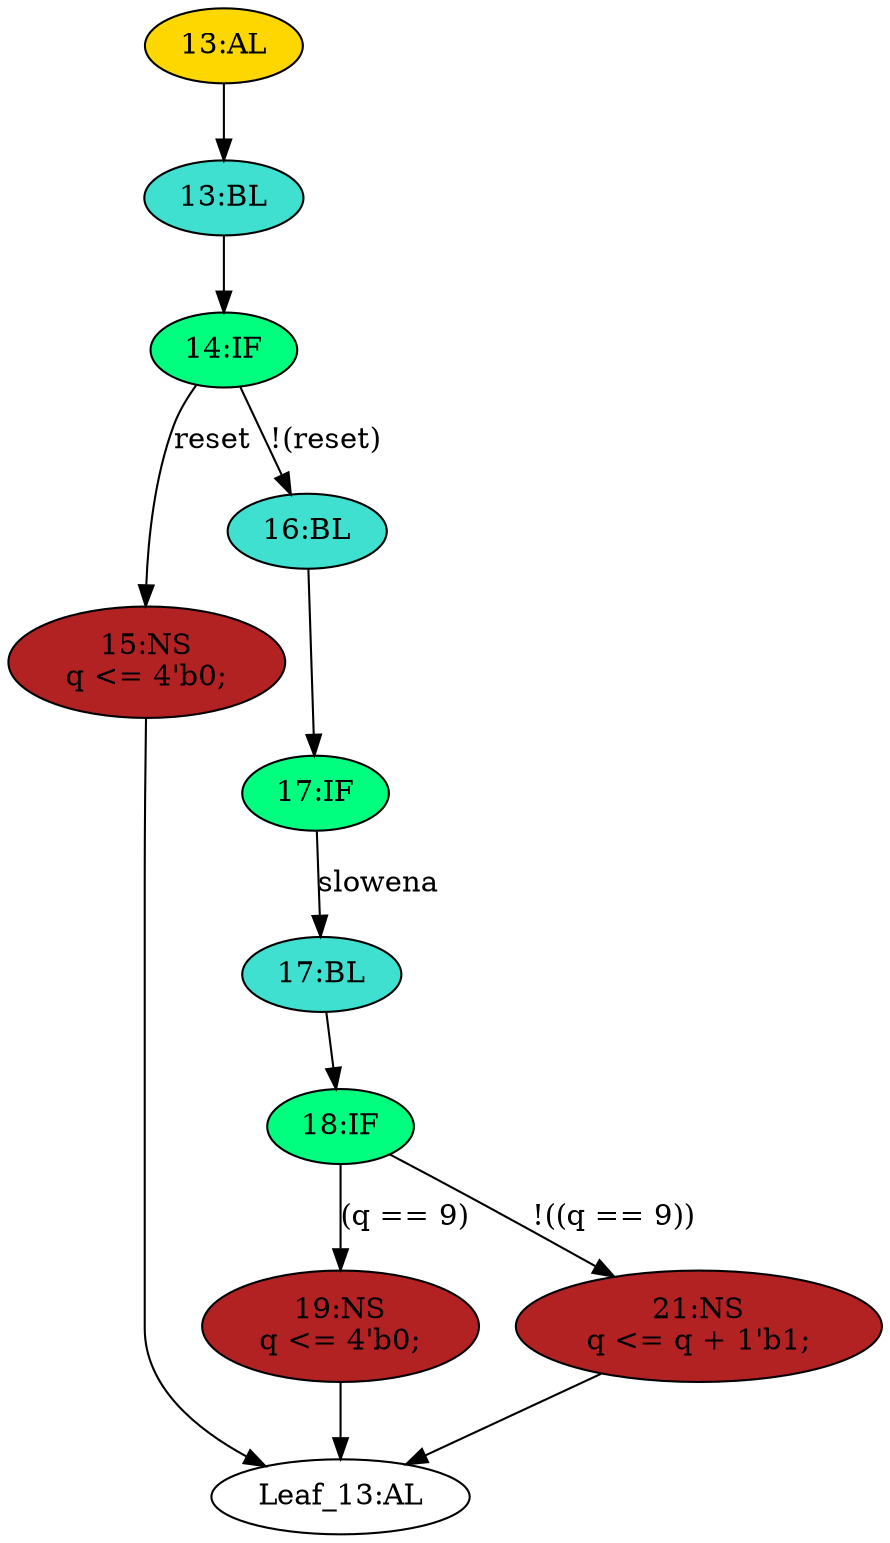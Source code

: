 strict digraph "" {
	node [label="\N"];
	"17:IF"	[ast="<pyverilog.vparser.ast.IfStatement object at 0x7fa20e528450>",
		fillcolor=springgreen,
		label="17:IF",
		statements="[]",
		style=filled,
		typ=IfStatement];
	"17:BL"	[ast="<pyverilog.vparser.ast.Block object at 0x7fa20e5285d0>",
		fillcolor=turquoise,
		label="17:BL",
		statements="[]",
		style=filled,
		typ=Block];
	"17:IF" -> "17:BL"	[cond="['slowena']",
		label=slowena,
		lineno=17];
	"13:AL"	[ast="<pyverilog.vparser.ast.Always object at 0x7fa20e528a90>",
		clk_sens=True,
		fillcolor=gold,
		label="13:AL",
		sens="['clk']",
		statements="[]",
		style=filled,
		typ=Always,
		use_var="['q', 'reset', 'slowena']"];
	"13:BL"	[ast="<pyverilog.vparser.ast.Block object at 0x7fa20e528b90>",
		fillcolor=turquoise,
		label="13:BL",
		statements="[]",
		style=filled,
		typ=Block];
	"13:AL" -> "13:BL"	[cond="[]",
		lineno=None];
	"18:IF"	[ast="<pyverilog.vparser.ast.IfStatement object at 0x7fa20e528610>",
		fillcolor=springgreen,
		label="18:IF",
		statements="[]",
		style=filled,
		typ=IfStatement];
	"17:BL" -> "18:IF"	[cond="[]",
		lineno=None];
	"19:NS"	[ast="<pyverilog.vparser.ast.NonblockingSubstitution object at 0x7fa20e528850>",
		fillcolor=firebrick,
		label="19:NS
q <= 4'b0;",
		statements="[<pyverilog.vparser.ast.NonblockingSubstitution object at 0x7fa20e528850>]",
		style=filled,
		typ=NonblockingSubstitution];
	"18:IF" -> "19:NS"	[cond="['q']",
		label="(q == 9)",
		lineno=18];
	"21:NS"	[ast="<pyverilog.vparser.ast.NonblockingSubstitution object at 0x7fa20e528650>",
		fillcolor=firebrick,
		label="21:NS
q <= q + 1'b1;",
		statements="[<pyverilog.vparser.ast.NonblockingSubstitution object at 0x7fa20e528650>]",
		style=filled,
		typ=NonblockingSubstitution];
	"18:IF" -> "21:NS"	[cond="['q']",
		label="!((q == 9))",
		lineno=18];
	"14:IF"	[ast="<pyverilog.vparser.ast.IfStatement object at 0x7fa20e528bd0>",
		fillcolor=springgreen,
		label="14:IF",
		statements="[]",
		style=filled,
		typ=IfStatement];
	"13:BL" -> "14:IF"	[cond="[]",
		lineno=None];
	"15:NS"	[ast="<pyverilog.vparser.ast.NonblockingSubstitution object at 0x7fa20e528c90>",
		fillcolor=firebrick,
		label="15:NS
q <= 4'b0;",
		statements="[<pyverilog.vparser.ast.NonblockingSubstitution object at 0x7fa20e528c90>]",
		style=filled,
		typ=NonblockingSubstitution];
	"14:IF" -> "15:NS"	[cond="['reset']",
		label=reset,
		lineno=14];
	"16:BL"	[ast="<pyverilog.vparser.ast.Block object at 0x7fa20e528c10>",
		fillcolor=turquoise,
		label="16:BL",
		statements="[]",
		style=filled,
		typ=Block];
	"14:IF" -> "16:BL"	[cond="['reset']",
		label="!(reset)",
		lineno=14];
	"Leaf_13:AL"	[def_var="['q']",
		label="Leaf_13:AL"];
	"19:NS" -> "Leaf_13:AL"	[cond="[]",
		lineno=None];
	"15:NS" -> "Leaf_13:AL"	[cond="[]",
		lineno=None];
	"16:BL" -> "17:IF"	[cond="[]",
		lineno=None];
	"21:NS" -> "Leaf_13:AL"	[cond="[]",
		lineno=None];
}
